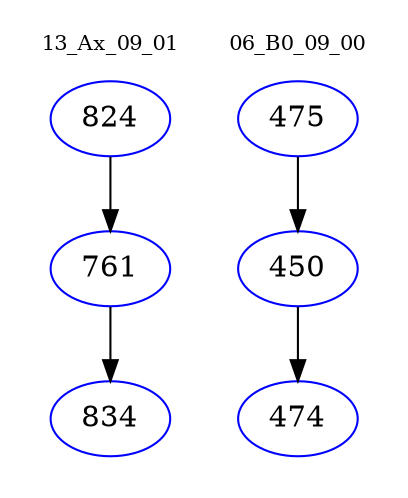 digraph{
subgraph cluster_0 {
color = white
label = "13_Ax_09_01";
fontsize=10;
T0_824 [label="824", color="blue"]
T0_824 -> T0_761 [color="black"]
T0_761 [label="761", color="blue"]
T0_761 -> T0_834 [color="black"]
T0_834 [label="834", color="blue"]
}
subgraph cluster_1 {
color = white
label = "06_B0_09_00";
fontsize=10;
T1_475 [label="475", color="blue"]
T1_475 -> T1_450 [color="black"]
T1_450 [label="450", color="blue"]
T1_450 -> T1_474 [color="black"]
T1_474 [label="474", color="blue"]
}
}
